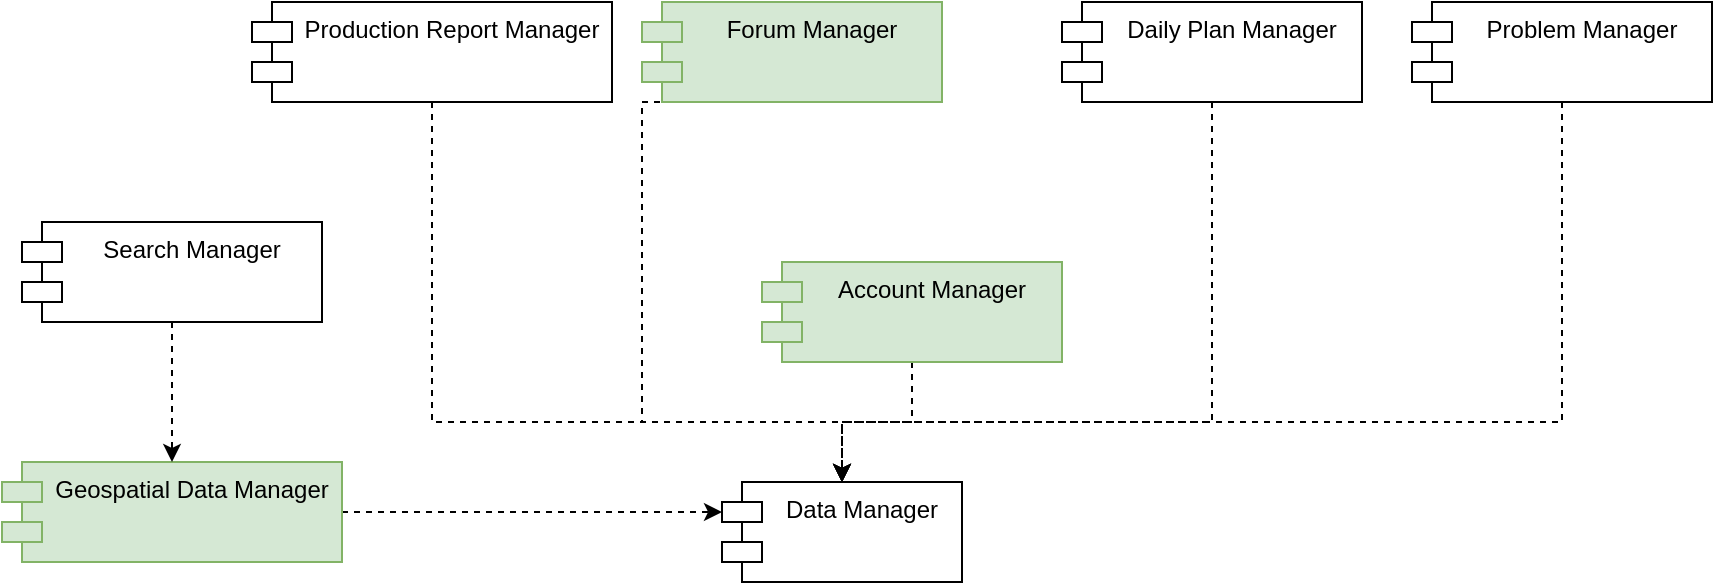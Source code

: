<mxfile version="16.0.0" type="device" pages="2"><diagram id="qHE-0FeUSTDxI3ozf1_g" name="AS - dependency"><mxGraphModel dx="1158" dy="654" grid="1" gridSize="10" guides="1" tooltips="1" connect="1" arrows="1" fold="1" page="1" pageScale="1" pageWidth="12800" pageHeight="7200" math="0" shadow="0"><root><mxCell id="0"/><mxCell id="1" parent="0"/><mxCell id="Ep-9baUFgmAdX82Wgehj-1" style="edgeStyle=orthogonalEdgeStyle;rounded=0;orthogonalLoop=1;jettySize=auto;html=1;exitX=0.5;exitY=1;exitDx=0;exitDy=0;dashed=1;entryX=0.5;entryY=0;entryDx=0;entryDy=0;" parent="1" source="Ep-9baUFgmAdX82Wgehj-2" target="Ep-9baUFgmAdX82Wgehj-5" edge="1"><mxGeometry relative="1" as="geometry"><mxPoint x="980" y="730" as="targetPoint"/><Array as="points"><mxPoint x="1165" y="710"/><mxPoint x="980" y="710"/></Array></mxGeometry></mxCell><mxCell id="Ep-9baUFgmAdX82Wgehj-2" value="Daily Plan Manager" style="shape=module;align=left;spacingLeft=20;align=center;verticalAlign=top;fontColor=#000000;strokeColor=default;" parent="1" vertex="1"><mxGeometry x="1090" y="500" width="150" height="50" as="geometry"/></mxCell><mxCell id="Ep-9baUFgmAdX82Wgehj-3" style="edgeStyle=orthogonalEdgeStyle;rounded=0;orthogonalLoop=1;jettySize=auto;html=1;exitX=0.5;exitY=1;exitDx=0;exitDy=0;entryX=0.5;entryY=0;entryDx=0;entryDy=0;dashed=1;" parent="1" source="Ep-9baUFgmAdX82Wgehj-4" target="Ep-9baUFgmAdX82Wgehj-5" edge="1"><mxGeometry relative="1" as="geometry"><Array as="points"><mxPoint x="1340" y="710"/><mxPoint x="980" y="710"/></Array></mxGeometry></mxCell><mxCell id="Ep-9baUFgmAdX82Wgehj-4" value="Problem Manager" style="shape=module;align=left;spacingLeft=20;align=center;verticalAlign=top;fontColor=#000000;strokeColor=default;" parent="1" vertex="1"><mxGeometry x="1265" y="500" width="150" height="50" as="geometry"/></mxCell><mxCell id="Ep-9baUFgmAdX82Wgehj-5" value="Data Manager" style="shape=module;align=left;spacingLeft=20;align=center;verticalAlign=top;fontColor=#000000;strokeColor=default;" parent="1" vertex="1"><mxGeometry x="920" y="740" width="120" height="50" as="geometry"/></mxCell><mxCell id="Ep-9baUFgmAdX82Wgehj-6" style="edgeStyle=orthogonalEdgeStyle;rounded=0;orthogonalLoop=1;jettySize=auto;html=1;exitX=0.5;exitY=1;exitDx=0;exitDy=0;dashed=1;" parent="1" source="Ep-9baUFgmAdX82Wgehj-7" target="Ep-9baUFgmAdX82Wgehj-5" edge="1"><mxGeometry relative="1" as="geometry"/></mxCell><mxCell id="Ep-9baUFgmAdX82Wgehj-7" value="Account Manager" style="shape=module;align=left;spacingLeft=20;align=center;verticalAlign=top;strokeColor=#82b366;fillColor=#d5e8d4;" parent="1" vertex="1"><mxGeometry x="940" y="630" width="150" height="50" as="geometry"/></mxCell><mxCell id="Ep-9baUFgmAdX82Wgehj-8" style="edgeStyle=orthogonalEdgeStyle;rounded=0;orthogonalLoop=1;jettySize=auto;html=1;exitX=0.5;exitY=1;exitDx=0;exitDy=0;entryX=0.5;entryY=0;entryDx=0;entryDy=0;dashed=1;" parent="1" source="Ep-9baUFgmAdX82Wgehj-9" target="Ep-9baUFgmAdX82Wgehj-5" edge="1"><mxGeometry relative="1" as="geometry"><Array as="points"><mxPoint x="775" y="710"/><mxPoint x="980" y="710"/></Array></mxGeometry></mxCell><mxCell id="Ep-9baUFgmAdX82Wgehj-9" value="Production Report Manager" style="shape=module;align=left;spacingLeft=20;align=center;verticalAlign=top;fontColor=#000000;strokeColor=default;" parent="1" vertex="1"><mxGeometry x="685" y="500" width="180" height="50" as="geometry"/></mxCell><mxCell id="py1nYRWvyci1geDW3bSw-1" style="edgeStyle=orthogonalEdgeStyle;rounded=0;orthogonalLoop=1;jettySize=auto;html=1;exitX=1;exitY=0.5;exitDx=0;exitDy=0;entryX=0;entryY=0;entryDx=0;entryDy=15;entryPerimeter=0;dashed=1;" edge="1" parent="1" source="Ep-9baUFgmAdX82Wgehj-10" target="Ep-9baUFgmAdX82Wgehj-5"><mxGeometry relative="1" as="geometry"/></mxCell><mxCell id="Ep-9baUFgmAdX82Wgehj-10" value="Geospatial Data Manager" style="shape=module;align=left;spacingLeft=20;align=center;verticalAlign=top;strokeColor=#82b366;fillColor=#d5e8d4;" parent="1" vertex="1"><mxGeometry x="560" y="730" width="170" height="50" as="geometry"/></mxCell><mxCell id="Ep-9baUFgmAdX82Wgehj-11" style="edgeStyle=orthogonalEdgeStyle;rounded=0;orthogonalLoop=1;jettySize=auto;html=1;exitX=0.5;exitY=1;exitDx=0;exitDy=0;entryX=0.5;entryY=0;entryDx=0;entryDy=0;dashed=1;" parent="1" source="Ep-9baUFgmAdX82Wgehj-12" target="Ep-9baUFgmAdX82Wgehj-5" edge="1"><mxGeometry relative="1" as="geometry"><Array as="points"><mxPoint x="880" y="550"/><mxPoint x="880" y="710"/><mxPoint x="980" y="710"/></Array></mxGeometry></mxCell><mxCell id="Ep-9baUFgmAdX82Wgehj-12" value="Forum Manager" style="shape=module;align=left;spacingLeft=20;align=center;verticalAlign=top;strokeColor=#82b366;fillColor=#d5e8d4;" parent="1" vertex="1"><mxGeometry x="880" y="500" width="150" height="50" as="geometry"/></mxCell><mxCell id="Ep-9baUFgmAdX82Wgehj-13" style="edgeStyle=orthogonalEdgeStyle;rounded=0;orthogonalLoop=1;jettySize=auto;html=1;exitX=0.5;exitY=1;exitDx=0;exitDy=0;entryX=0.5;entryY=0;entryDx=0;entryDy=0;dashed=1;" parent="1" source="Ep-9baUFgmAdX82Wgehj-14" target="Ep-9baUFgmAdX82Wgehj-10" edge="1"><mxGeometry relative="1" as="geometry"/></mxCell><mxCell id="Ep-9baUFgmAdX82Wgehj-14" value="Search Manager" style="shape=module;align=left;spacingLeft=20;align=center;verticalAlign=top;fontColor=#000000;strokeColor=default;" parent="1" vertex="1"><mxGeometry x="570" y="610" width="150" height="50" as="geometry"/></mxCell></root></mxGraphModel></diagram><diagram id="RAOeQF1bpzXNIKZj93f-" name="AS-integration"><mxGraphModel dx="2105" dy="1189" grid="1" gridSize="10" guides="1" tooltips="1" connect="1" arrows="1" fold="1" page="1" pageScale="1" pageWidth="12800" pageHeight="7200" math="0" shadow="0"><root><mxCell id="3RwNUv0lIwhxEHCOz9qU-0"/><mxCell id="3RwNUv0lIwhxEHCOz9qU-1" parent="3RwNUv0lIwhxEHCOz9qU-0"/><mxCell id="K9slc0mBgbhYK6NpSztF-16" value="Data Manager" style="shape=folder;fontStyle=1;spacingTop=10;tabWidth=40;tabHeight=14;tabPosition=left;html=1;" parent="3RwNUv0lIwhxEHCOz9qU-1" vertex="1"><mxGeometry x="630" y="372" width="120" height="70" as="geometry"/></mxCell><mxCell id="ddh3SryfvQMIOQy4kaq0-9" style="edgeStyle=orthogonalEdgeStyle;rounded=0;orthogonalLoop=1;jettySize=auto;html=1;exitX=0.5;exitY=1;exitDx=0;exitDy=0;exitPerimeter=0;entryX=0;entryY=0;entryDx=0;entryDy=42;entryPerimeter=0;endArrow=none;endFill=0;" parent="3RwNUv0lIwhxEHCOz9qU-1" source="ddh3SryfvQMIOQy4kaq0-0" target="K9slc0mBgbhYK6NpSztF-16" edge="1"><mxGeometry relative="1" as="geometry"/></mxCell><mxCell id="ddh3SryfvQMIOQy4kaq0-0" value="Account Manager" style="shape=folder;fontStyle=1;spacingTop=10;tabWidth=40;tabHeight=14;tabPosition=left;html=1;" parent="3RwNUv0lIwhxEHCOz9qU-1" vertex="1"><mxGeometry x="500" y="222" width="120" height="70" as="geometry"/></mxCell><mxCell id="ddh3SryfvQMIOQy4kaq0-6" style="edgeStyle=orthogonalEdgeStyle;rounded=0;orthogonalLoop=1;jettySize=auto;html=1;exitX=0.5;exitY=1;exitDx=0;exitDy=0;exitPerimeter=0;entryX=0;entryY=0;entryDx=0;entryDy=42;entryPerimeter=0;endArrow=none;endFill=0;" parent="3RwNUv0lIwhxEHCOz9qU-1" source="ddh3SryfvQMIOQy4kaq0-2" target="K9slc0mBgbhYK6NpSztF-16" edge="1"><mxGeometry relative="1" as="geometry"/></mxCell><mxCell id="ddh3SryfvQMIOQy4kaq0-2" value="Production Report Manager" style="shape=folder;fontStyle=1;spacingTop=10;tabWidth=40;tabHeight=14;tabPosition=left;html=1;" parent="3RwNUv0lIwhxEHCOz9qU-1" vertex="1"><mxGeometry x="310" y="222" width="170" height="70" as="geometry"/></mxCell><mxCell id="ddh3SryfvQMIOQy4kaq0-8" style="edgeStyle=orthogonalEdgeStyle;rounded=0;orthogonalLoop=1;jettySize=auto;html=1;exitX=0.5;exitY=1;exitDx=0;exitDy=0;exitPerimeter=0;entryX=0;entryY=0;entryDx=80;entryDy=14;entryPerimeter=0;endArrow=none;endFill=0;" parent="3RwNUv0lIwhxEHCOz9qU-1" source="ddh3SryfvQMIOQy4kaq0-3" target="K9slc0mBgbhYK6NpSztF-16" edge="1"><mxGeometry relative="1" as="geometry"/></mxCell><mxCell id="ddh3SryfvQMIOQy4kaq0-3" value="Forum Manager" style="shape=folder;fontStyle=1;spacingTop=10;tabWidth=40;tabHeight=14;tabPosition=left;html=1;" parent="3RwNUv0lIwhxEHCOz9qU-1" vertex="1"><mxGeometry x="650" y="222" width="120" height="70" as="geometry"/></mxCell><mxCell id="ddh3SryfvQMIOQy4kaq0-10" style="edgeStyle=orthogonalEdgeStyle;rounded=0;orthogonalLoop=1;jettySize=auto;html=1;exitX=0.5;exitY=1;exitDx=0;exitDy=0;exitPerimeter=0;entryX=0;entryY=0;entryDx=120;entryDy=42;entryPerimeter=0;endArrow=none;endFill=0;" parent="3RwNUv0lIwhxEHCOz9qU-1" source="ddh3SryfvQMIOQy4kaq0-4" target="K9slc0mBgbhYK6NpSztF-16" edge="1"><mxGeometry relative="1" as="geometry"/></mxCell><mxCell id="ddh3SryfvQMIOQy4kaq0-4" value="Daily Plan Manager" style="shape=folder;fontStyle=1;spacingTop=10;tabWidth=40;tabHeight=14;tabPosition=left;html=1;" parent="3RwNUv0lIwhxEHCOz9qU-1" vertex="1"><mxGeometry x="810" y="222" width="120" height="70" as="geometry"/></mxCell><mxCell id="ddh3SryfvQMIOQy4kaq0-11" style="edgeStyle=orthogonalEdgeStyle;rounded=0;orthogonalLoop=1;jettySize=auto;html=1;exitX=0.5;exitY=1;exitDx=0;exitDy=0;exitPerimeter=0;entryX=0;entryY=0;entryDx=120;entryDy=42;entryPerimeter=0;endArrow=none;endFill=0;" parent="3RwNUv0lIwhxEHCOz9qU-1" source="ddh3SryfvQMIOQy4kaq0-5" target="K9slc0mBgbhYK6NpSztF-16" edge="1"><mxGeometry relative="1" as="geometry"/></mxCell><mxCell id="ddh3SryfvQMIOQy4kaq0-5" value="Problem Manager" style="shape=folder;fontStyle=1;spacingTop=10;tabWidth=40;tabHeight=14;tabPosition=left;html=1;" parent="3RwNUv0lIwhxEHCOz9qU-1" vertex="1"><mxGeometry x="970" y="222" width="120" height="70" as="geometry"/></mxCell><mxCell id="ddh3SryfvQMIOQy4kaq0-13" style="edgeStyle=orthogonalEdgeStyle;rounded=0;orthogonalLoop=1;jettySize=auto;html=1;exitX=0.5;exitY=1;exitDx=0;exitDy=0;exitPerimeter=0;entryX=0;entryY=0;entryDx=105;entryDy=14;entryPerimeter=0;endArrow=none;endFill=0;" parent="3RwNUv0lIwhxEHCOz9qU-1" source="ddh3SryfvQMIOQy4kaq0-12" target="ddh3SryfvQMIOQy4kaq0-2" edge="1"><mxGeometry relative="1" as="geometry"/></mxCell><mxCell id="ddh3SryfvQMIOQy4kaq0-12" value="Driver" style="shape=folder;fontStyle=1;spacingTop=10;tabWidth=40;tabHeight=14;tabPosition=left;html=1;fillColor=#f5f5f5;fontColor=#333333;strokeColor=#666666;" parent="3RwNUv0lIwhxEHCOz9qU-1" vertex="1"><mxGeometry x="355" y="112" width="120" height="70" as="geometry"/></mxCell><mxCell id="ddh3SryfvQMIOQy4kaq0-15" style="edgeStyle=orthogonalEdgeStyle;rounded=0;orthogonalLoop=1;jettySize=auto;html=1;exitX=0.5;exitY=1;exitDx=0;exitDy=0;exitPerimeter=0;entryX=0;entryY=0;entryDx=80;entryDy=14;entryPerimeter=0;endArrow=none;endFill=0;" parent="3RwNUv0lIwhxEHCOz9qU-1" source="ddh3SryfvQMIOQy4kaq0-14" target="ddh3SryfvQMIOQy4kaq0-0" edge="1"><mxGeometry relative="1" as="geometry"/></mxCell><mxCell id="ddh3SryfvQMIOQy4kaq0-14" value="Driver" style="shape=folder;fontStyle=1;spacingTop=10;tabWidth=40;tabHeight=14;tabPosition=left;html=1;fillColor=#f5f5f5;fontColor=#333333;strokeColor=#666666;" parent="3RwNUv0lIwhxEHCOz9qU-1" vertex="1"><mxGeometry x="520" y="112" width="120" height="70" as="geometry"/></mxCell><mxCell id="ddh3SryfvQMIOQy4kaq0-17" style="edgeStyle=orthogonalEdgeStyle;rounded=0;orthogonalLoop=1;jettySize=auto;html=1;exitX=0.5;exitY=1;exitDx=0;exitDy=0;exitPerimeter=0;entryX=0;entryY=0;entryDx=80;entryDy=14;entryPerimeter=0;endArrow=none;endFill=0;" parent="3RwNUv0lIwhxEHCOz9qU-1" source="ddh3SryfvQMIOQy4kaq0-16" target="ddh3SryfvQMIOQy4kaq0-3" edge="1"><mxGeometry relative="1" as="geometry"/></mxCell><mxCell id="ddh3SryfvQMIOQy4kaq0-16" value="Driver" style="shape=folder;fontStyle=1;spacingTop=10;tabWidth=40;tabHeight=14;tabPosition=left;html=1;fillColor=#f5f5f5;fontColor=#333333;strokeColor=#666666;" parent="3RwNUv0lIwhxEHCOz9qU-1" vertex="1"><mxGeometry x="670" y="112" width="120" height="70" as="geometry"/></mxCell><mxCell id="ddh3SryfvQMIOQy4kaq0-19" style="edgeStyle=orthogonalEdgeStyle;rounded=0;orthogonalLoop=1;jettySize=auto;html=1;exitX=0.5;exitY=1;exitDx=0;exitDy=0;exitPerimeter=0;entryX=0;entryY=0;entryDx=80;entryDy=14;entryPerimeter=0;endArrow=none;endFill=0;" parent="3RwNUv0lIwhxEHCOz9qU-1" source="ddh3SryfvQMIOQy4kaq0-18" target="ddh3SryfvQMIOQy4kaq0-4" edge="1"><mxGeometry relative="1" as="geometry"/></mxCell><mxCell id="ddh3SryfvQMIOQy4kaq0-18" value="Driver" style="shape=folder;fontStyle=1;spacingTop=10;tabWidth=40;tabHeight=14;tabPosition=left;html=1;fillColor=#f5f5f5;fontColor=#333333;strokeColor=#666666;" parent="3RwNUv0lIwhxEHCOz9qU-1" vertex="1"><mxGeometry x="829" y="110" width="120" height="70" as="geometry"/></mxCell><mxCell id="ddh3SryfvQMIOQy4kaq0-21" style="edgeStyle=orthogonalEdgeStyle;rounded=0;orthogonalLoop=1;jettySize=auto;html=1;exitX=0.5;exitY=1;exitDx=0;exitDy=0;exitPerimeter=0;entryX=0;entryY=0;entryDx=80;entryDy=14;entryPerimeter=0;endArrow=none;endFill=0;" parent="3RwNUv0lIwhxEHCOz9qU-1" source="ddh3SryfvQMIOQy4kaq0-20" target="ddh3SryfvQMIOQy4kaq0-5" edge="1"><mxGeometry relative="1" as="geometry"/></mxCell><mxCell id="ddh3SryfvQMIOQy4kaq0-20" value="Driver" style="shape=folder;fontStyle=1;spacingTop=10;tabWidth=40;tabHeight=14;tabPosition=left;html=1;fillColor=#f5f5f5;fontColor=#333333;strokeColor=#666666;" parent="3RwNUv0lIwhxEHCOz9qU-1" vertex="1"><mxGeometry x="990" y="110" width="120" height="70" as="geometry"/></mxCell><mxCell id="ddh3SryfvQMIOQy4kaq0-26" style="edgeStyle=orthogonalEdgeStyle;rounded=0;orthogonalLoop=1;jettySize=auto;html=1;exitX=0.5;exitY=1;exitDx=0;exitDy=0;exitPerimeter=0;entryX=0;entryY=0;entryDx=100;entryDy=14;entryPerimeter=0;endArrow=none;endFill=0;" parent="3RwNUv0lIwhxEHCOz9qU-1" source="ddh3SryfvQMIOQy4kaq0-22" target="ddh3SryfvQMIOQy4kaq0-25" edge="1"><mxGeometry relative="1" as="geometry"/></mxCell><mxCell id="NxvUvBKIGw6f7_0W9hwb-1" style="edgeStyle=orthogonalEdgeStyle;rounded=0;orthogonalLoop=1;jettySize=auto;html=1;exitX=0;exitY=0;exitDx=160;exitDy=42;exitPerimeter=0;entryX=0;entryY=0;entryDx=0;entryDy=42;entryPerimeter=0;endArrow=none;endFill=0;" edge="1" parent="3RwNUv0lIwhxEHCOz9qU-1" source="ddh3SryfvQMIOQy4kaq0-22" target="NxvUvBKIGw6f7_0W9hwb-0"><mxGeometry relative="1" as="geometry"/></mxCell><mxCell id="ddh3SryfvQMIOQy4kaq0-22" value="Geospatial Data Manager" style="shape=folder;fontStyle=1;spacingTop=10;tabWidth=40;tabHeight=14;tabPosition=left;html=1;" parent="3RwNUv0lIwhxEHCOz9qU-1" vertex="1"><mxGeometry x="380" y="670" width="160" height="70" as="geometry"/></mxCell><mxCell id="ddh3SryfvQMIOQy4kaq0-24" style="edgeStyle=orthogonalEdgeStyle;rounded=0;orthogonalLoop=1;jettySize=auto;html=1;exitX=0.5;exitY=1;exitDx=0;exitDy=0;exitPerimeter=0;entryX=0;entryY=0;entryDx=100;entryDy=14;entryPerimeter=0;endArrow=none;endFill=0;" parent="3RwNUv0lIwhxEHCOz9qU-1" source="ddh3SryfvQMIOQy4kaq0-23" target="ddh3SryfvQMIOQy4kaq0-22" edge="1"><mxGeometry relative="1" as="geometry"/></mxCell><mxCell id="ddh3SryfvQMIOQy4kaq0-23" value="Search Manager" style="shape=folder;fontStyle=1;spacingTop=10;tabWidth=40;tabHeight=14;tabPosition=left;html=1;" parent="3RwNUv0lIwhxEHCOz9qU-1" vertex="1"><mxGeometry x="400" y="540" width="160" height="70" as="geometry"/></mxCell><mxCell id="ddh3SryfvQMIOQy4kaq0-25" value="stub" style="shape=folder;fontStyle=1;spacingTop=10;tabWidth=40;tabHeight=14;tabPosition=left;html=1;fillColor=#f5f5f5;fontColor=#333333;strokeColor=#666666;" parent="3RwNUv0lIwhxEHCOz9qU-1" vertex="1"><mxGeometry x="360" y="798" width="160" height="70" as="geometry"/></mxCell><mxCell id="NxvUvBKIGw6f7_0W9hwb-3" style="edgeStyle=orthogonalEdgeStyle;rounded=0;orthogonalLoop=1;jettySize=auto;html=1;exitX=0;exitY=0;exitDx=160;exitDy=42;exitPerimeter=0;entryX=0;entryY=0;entryDx=0;entryDy=42;entryPerimeter=0;endArrow=none;endFill=0;" edge="1" parent="3RwNUv0lIwhxEHCOz9qU-1" source="CqRjawucAC95dwnKmgQS-0" target="NxvUvBKIGw6f7_0W9hwb-2"><mxGeometry relative="1" as="geometry"/></mxCell><mxCell id="CqRjawucAC95dwnKmgQS-0" value="Geospatial Data Manager" style="shape=folder;fontStyle=1;spacingTop=10;tabWidth=40;tabHeight=14;tabPosition=left;html=1;" parent="3RwNUv0lIwhxEHCOz9qU-1" vertex="1"><mxGeometry x="1160" y="650" width="160" height="70" as="geometry"/></mxCell><mxCell id="CqRjawucAC95dwnKmgQS-1" style="edgeStyle=orthogonalEdgeStyle;rounded=0;orthogonalLoop=1;jettySize=auto;html=1;exitX=0.5;exitY=1;exitDx=0;exitDy=0;exitPerimeter=0;entryX=0;entryY=0;entryDx=100;entryDy=14;entryPerimeter=0;endArrow=none;endFill=0;" parent="3RwNUv0lIwhxEHCOz9qU-1" source="CqRjawucAC95dwnKmgQS-2" target="CqRjawucAC95dwnKmgQS-0" edge="1"><mxGeometry relative="1" as="geometry"/></mxCell><mxCell id="CqRjawucAC95dwnKmgQS-2" value="Search Manager" style="shape=folder;fontStyle=1;spacingTop=10;tabWidth=40;tabHeight=14;tabPosition=left;html=1;" parent="3RwNUv0lIwhxEHCOz9qU-1" vertex="1"><mxGeometry x="1180" y="520" width="160" height="70" as="geometry"/></mxCell><mxCell id="CqRjawucAC95dwnKmgQS-7" style="edgeStyle=orthogonalEdgeStyle;rounded=0;orthogonalLoop=1;jettySize=auto;html=1;exitX=0;exitY=0;exitDx=100;exitDy=14;exitPerimeter=0;entryX=0.5;entryY=1;entryDx=0;entryDy=0;entryPerimeter=0;endArrow=none;endFill=0;" parent="3RwNUv0lIwhxEHCOz9qU-1" source="CqRjawucAC95dwnKmgQS-3" target="CqRjawucAC95dwnKmgQS-0" edge="1"><mxGeometry relative="1" as="geometry"><Array as="points"><mxPoint x="920" y="760"/><mxPoint x="1240" y="760"/></Array></mxGeometry></mxCell><mxCell id="CqRjawucAC95dwnKmgQS-3" value="Agricultural Product&lt;br&gt;Reference System" style="shape=folder;fontStyle=1;spacingTop=10;tabWidth=40;tabHeight=14;tabPosition=left;html=1;fillColor=#f5f5f5;fontColor=#333333;strokeColor=#666666;" parent="3RwNUv0lIwhxEHCOz9qU-1" vertex="1"><mxGeometry x="820" y="810" width="160" height="70" as="geometry"/></mxCell><mxCell id="CqRjawucAC95dwnKmgQS-8" style="edgeStyle=orthogonalEdgeStyle;rounded=0;orthogonalLoop=1;jettySize=auto;html=1;exitX=0;exitY=0;exitDx=100;exitDy=14;exitPerimeter=0;entryX=0.5;entryY=1;entryDx=0;entryDy=0;entryPerimeter=0;endArrow=none;endFill=0;" parent="3RwNUv0lIwhxEHCOz9qU-1" source="CqRjawucAC95dwnKmgQS-4" target="CqRjawucAC95dwnKmgQS-0" edge="1"><mxGeometry relative="1" as="geometry"><Array as="points"><mxPoint x="1160" y="760"/><mxPoint x="1240" y="760"/></Array></mxGeometry></mxCell><mxCell id="CqRjawucAC95dwnKmgQS-4" value="Soil Sensor System" style="shape=folder;fontStyle=1;spacingTop=10;tabWidth=40;tabHeight=14;tabPosition=left;html=1;fillColor=#f5f5f5;fontColor=#333333;strokeColor=#666666;" parent="3RwNUv0lIwhxEHCOz9qU-1" vertex="1"><mxGeometry x="1060" y="810" width="160" height="70" as="geometry"/></mxCell><mxCell id="CqRjawucAC95dwnKmgQS-9" style="edgeStyle=orthogonalEdgeStyle;rounded=0;orthogonalLoop=1;jettySize=auto;html=1;exitX=0;exitY=0;exitDx=100;exitDy=14;exitPerimeter=0;entryX=0.5;entryY=1;entryDx=0;entryDy=0;entryPerimeter=0;endArrow=none;endFill=0;" parent="3RwNUv0lIwhxEHCOz9qU-1" source="CqRjawucAC95dwnKmgQS-5" target="CqRjawucAC95dwnKmgQS-0" edge="1"><mxGeometry relative="1" as="geometry"><Array as="points"><mxPoint x="1370" y="760"/><mxPoint x="1240" y="760"/></Array></mxGeometry></mxCell><mxCell id="CqRjawucAC95dwnKmgQS-5" value="Weather Service" style="shape=folder;fontStyle=1;spacingTop=10;tabWidth=40;tabHeight=14;tabPosition=left;html=1;fillColor=#f5f5f5;fontColor=#333333;strokeColor=#666666;" parent="3RwNUv0lIwhxEHCOz9qU-1" vertex="1"><mxGeometry x="1270" y="810" width="160" height="70" as="geometry"/></mxCell><mxCell id="CqRjawucAC95dwnKmgQS-10" style="edgeStyle=orthogonalEdgeStyle;rounded=0;orthogonalLoop=1;jettySize=auto;html=1;exitX=0;exitY=0;exitDx=100;exitDy=14;exitPerimeter=0;entryX=0.5;entryY=1;entryDx=0;entryDy=0;entryPerimeter=0;endArrow=none;endFill=0;" parent="3RwNUv0lIwhxEHCOz9qU-1" source="CqRjawucAC95dwnKmgQS-6" target="CqRjawucAC95dwnKmgQS-0" edge="1"><mxGeometry relative="1" as="geometry"><Array as="points"><mxPoint x="1610" y="760"/><mxPoint x="1240" y="760"/></Array></mxGeometry></mxCell><mxCell id="CqRjawucAC95dwnKmgQS-6" value="Water Irrigation System" style="shape=folder;fontStyle=1;spacingTop=10;tabWidth=40;tabHeight=14;tabPosition=left;html=1;fillColor=#f5f5f5;fontColor=#333333;strokeColor=#666666;" parent="3RwNUv0lIwhxEHCOz9qU-1" vertex="1"><mxGeometry x="1510" y="810" width="160" height="70" as="geometry"/></mxCell><mxCell id="NxvUvBKIGw6f7_0W9hwb-0" value="Data Manager" style="shape=folder;fontStyle=1;spacingTop=10;tabWidth=40;tabHeight=14;tabPosition=left;html=1;" vertex="1" parent="3RwNUv0lIwhxEHCOz9qU-1"><mxGeometry x="630" y="670" width="120" height="70" as="geometry"/></mxCell><mxCell id="NxvUvBKIGw6f7_0W9hwb-2" value="Data Manager" style="shape=folder;fontStyle=1;spacingTop=10;tabWidth=40;tabHeight=14;tabPosition=left;html=1;" vertex="1" parent="3RwNUv0lIwhxEHCOz9qU-1"><mxGeometry x="1390" y="650" width="120" height="70" as="geometry"/></mxCell></root></mxGraphModel></diagram></mxfile>